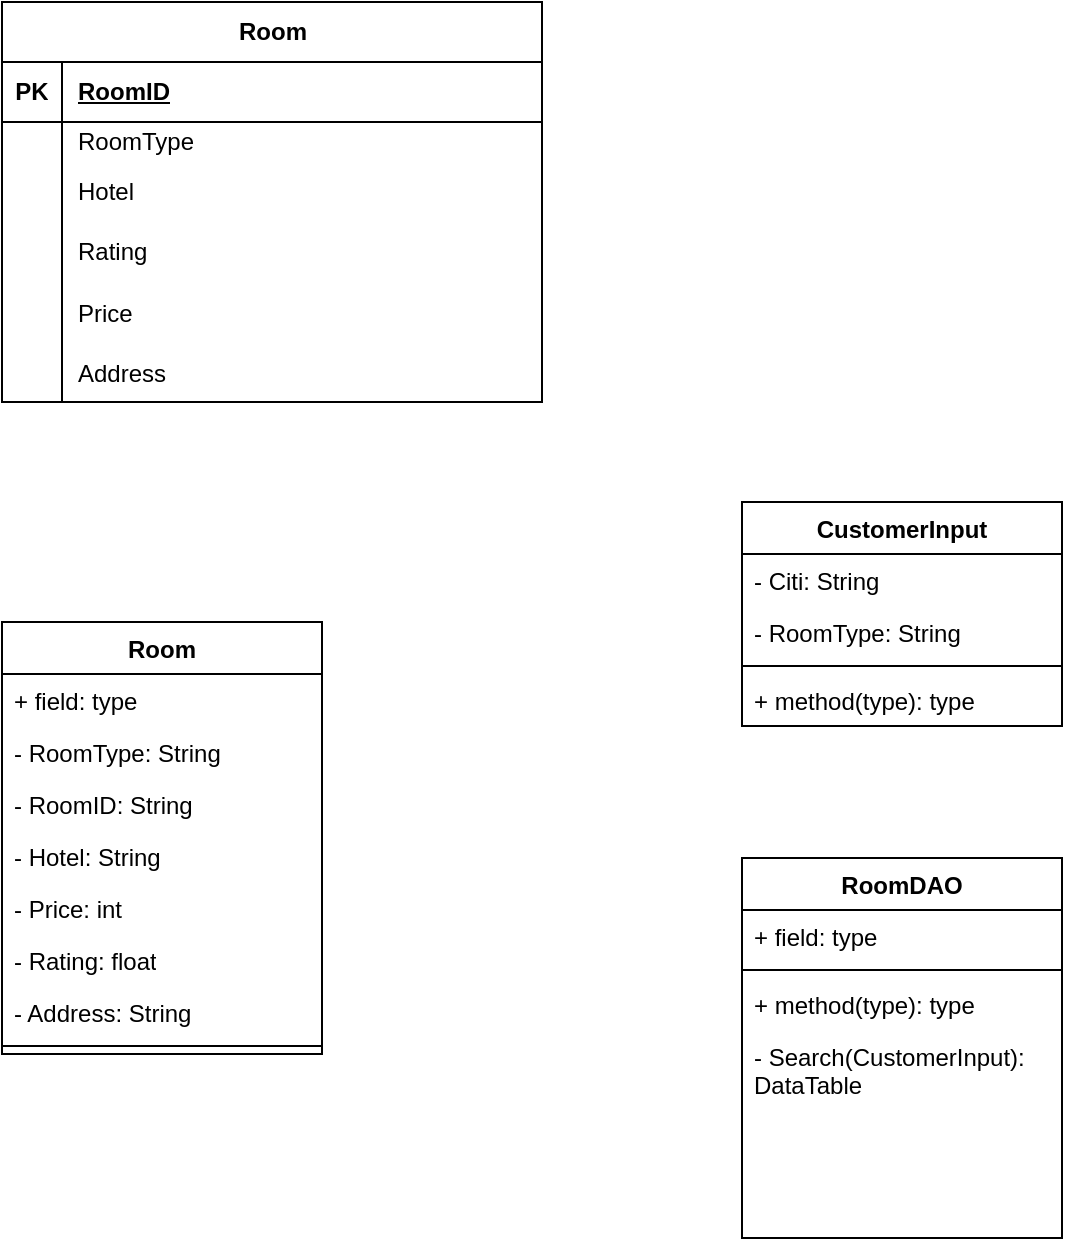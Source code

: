 <mxfile version="24.0.7" type="github">
  <diagram name="Page-1" id="zBXq9PVa5NKjlVd5hGYF">
    <mxGraphModel dx="1173" dy="635" grid="1" gridSize="10" guides="1" tooltips="1" connect="1" arrows="1" fold="1" page="1" pageScale="1" pageWidth="850" pageHeight="1100" math="0" shadow="0">
      <root>
        <mxCell id="0" />
        <mxCell id="1" parent="0" />
        <mxCell id="EgbWNpYxpBu6TcshECG_-1" value="Room" style="shape=table;startSize=30;container=1;collapsible=1;childLayout=tableLayout;fixedRows=1;rowLines=0;fontStyle=1;align=center;resizeLast=1;html=1;" vertex="1" parent="1">
          <mxGeometry x="50" y="50" width="270" height="200" as="geometry" />
        </mxCell>
        <mxCell id="EgbWNpYxpBu6TcshECG_-2" value="" style="shape=tableRow;horizontal=0;startSize=0;swimlaneHead=0;swimlaneBody=0;fillColor=none;collapsible=0;dropTarget=0;points=[[0,0.5],[1,0.5]];portConstraint=eastwest;top=0;left=0;right=0;bottom=1;" vertex="1" parent="EgbWNpYxpBu6TcshECG_-1">
          <mxGeometry y="30" width="270" height="30" as="geometry" />
        </mxCell>
        <mxCell id="EgbWNpYxpBu6TcshECG_-3" value="PK" style="shape=partialRectangle;connectable=0;fillColor=none;top=0;left=0;bottom=0;right=0;fontStyle=1;overflow=hidden;whiteSpace=wrap;html=1;" vertex="1" parent="EgbWNpYxpBu6TcshECG_-2">
          <mxGeometry width="30" height="30" as="geometry">
            <mxRectangle width="30" height="30" as="alternateBounds" />
          </mxGeometry>
        </mxCell>
        <mxCell id="EgbWNpYxpBu6TcshECG_-4" value="RoomID" style="shape=partialRectangle;connectable=0;fillColor=none;top=0;left=0;bottom=0;right=0;align=left;spacingLeft=6;fontStyle=5;overflow=hidden;whiteSpace=wrap;html=1;" vertex="1" parent="EgbWNpYxpBu6TcshECG_-2">
          <mxGeometry x="30" width="240" height="30" as="geometry">
            <mxRectangle width="240" height="30" as="alternateBounds" />
          </mxGeometry>
        </mxCell>
        <mxCell id="EgbWNpYxpBu6TcshECG_-5" value="" style="shape=tableRow;horizontal=0;startSize=0;swimlaneHead=0;swimlaneBody=0;fillColor=none;collapsible=0;dropTarget=0;points=[[0,0.5],[1,0.5]];portConstraint=eastwest;top=0;left=0;right=0;bottom=0;" vertex="1" parent="EgbWNpYxpBu6TcshECG_-1">
          <mxGeometry y="60" width="270" height="20" as="geometry" />
        </mxCell>
        <mxCell id="EgbWNpYxpBu6TcshECG_-6" value="" style="shape=partialRectangle;connectable=0;fillColor=none;top=0;left=0;bottom=0;right=0;editable=1;overflow=hidden;whiteSpace=wrap;html=1;" vertex="1" parent="EgbWNpYxpBu6TcshECG_-5">
          <mxGeometry width="30" height="20" as="geometry">
            <mxRectangle width="30" height="20" as="alternateBounds" />
          </mxGeometry>
        </mxCell>
        <mxCell id="EgbWNpYxpBu6TcshECG_-7" value="RoomType" style="shape=partialRectangle;connectable=0;fillColor=none;top=0;left=0;bottom=0;right=0;align=left;spacingLeft=6;overflow=hidden;whiteSpace=wrap;html=1;" vertex="1" parent="EgbWNpYxpBu6TcshECG_-5">
          <mxGeometry x="30" width="240" height="20" as="geometry">
            <mxRectangle width="240" height="20" as="alternateBounds" />
          </mxGeometry>
        </mxCell>
        <mxCell id="EgbWNpYxpBu6TcshECG_-8" value="" style="shape=tableRow;horizontal=0;startSize=0;swimlaneHead=0;swimlaneBody=0;fillColor=none;collapsible=0;dropTarget=0;points=[[0,0.5],[1,0.5]];portConstraint=eastwest;top=0;left=0;right=0;bottom=0;" vertex="1" parent="EgbWNpYxpBu6TcshECG_-1">
          <mxGeometry y="80" width="270" height="30" as="geometry" />
        </mxCell>
        <mxCell id="EgbWNpYxpBu6TcshECG_-9" value="" style="shape=partialRectangle;connectable=0;fillColor=none;top=0;left=0;bottom=0;right=0;editable=1;overflow=hidden;whiteSpace=wrap;html=1;" vertex="1" parent="EgbWNpYxpBu6TcshECG_-8">
          <mxGeometry width="30" height="30" as="geometry">
            <mxRectangle width="30" height="30" as="alternateBounds" />
          </mxGeometry>
        </mxCell>
        <mxCell id="EgbWNpYxpBu6TcshECG_-10" value="Hotel" style="shape=partialRectangle;connectable=0;fillColor=none;top=0;left=0;bottom=0;right=0;align=left;spacingLeft=6;overflow=hidden;whiteSpace=wrap;html=1;" vertex="1" parent="EgbWNpYxpBu6TcshECG_-8">
          <mxGeometry x="30" width="240" height="30" as="geometry">
            <mxRectangle width="240" height="30" as="alternateBounds" />
          </mxGeometry>
        </mxCell>
        <mxCell id="EgbWNpYxpBu6TcshECG_-11" value="" style="shape=tableRow;horizontal=0;startSize=0;swimlaneHead=0;swimlaneBody=0;fillColor=none;collapsible=0;dropTarget=0;points=[[0,0.5],[1,0.5]];portConstraint=eastwest;top=0;left=0;right=0;bottom=0;" vertex="1" parent="EgbWNpYxpBu6TcshECG_-1">
          <mxGeometry y="110" width="270" height="30" as="geometry" />
        </mxCell>
        <mxCell id="EgbWNpYxpBu6TcshECG_-12" value="" style="shape=partialRectangle;connectable=0;fillColor=none;top=0;left=0;bottom=0;right=0;editable=1;overflow=hidden;whiteSpace=wrap;html=1;" vertex="1" parent="EgbWNpYxpBu6TcshECG_-11">
          <mxGeometry width="30" height="30" as="geometry">
            <mxRectangle width="30" height="30" as="alternateBounds" />
          </mxGeometry>
        </mxCell>
        <mxCell id="EgbWNpYxpBu6TcshECG_-13" value="Rating" style="shape=partialRectangle;connectable=0;fillColor=none;top=0;left=0;bottom=0;right=0;align=left;spacingLeft=6;overflow=hidden;whiteSpace=wrap;html=1;" vertex="1" parent="EgbWNpYxpBu6TcshECG_-11">
          <mxGeometry x="30" width="240" height="30" as="geometry">
            <mxRectangle width="240" height="30" as="alternateBounds" />
          </mxGeometry>
        </mxCell>
        <mxCell id="EgbWNpYxpBu6TcshECG_-34" value="" style="shape=tableRow;horizontal=0;startSize=0;swimlaneHead=0;swimlaneBody=0;fillColor=none;collapsible=0;dropTarget=0;points=[[0,0.5],[1,0.5]];portConstraint=eastwest;top=0;left=0;right=0;bottom=0;" vertex="1" parent="EgbWNpYxpBu6TcshECG_-1">
          <mxGeometry y="140" width="270" height="30" as="geometry" />
        </mxCell>
        <mxCell id="EgbWNpYxpBu6TcshECG_-35" value="" style="shape=partialRectangle;connectable=0;fillColor=none;top=0;left=0;bottom=0;right=0;editable=1;overflow=hidden;" vertex="1" parent="EgbWNpYxpBu6TcshECG_-34">
          <mxGeometry width="30" height="30" as="geometry">
            <mxRectangle width="30" height="30" as="alternateBounds" />
          </mxGeometry>
        </mxCell>
        <mxCell id="EgbWNpYxpBu6TcshECG_-36" value="Price" style="shape=partialRectangle;connectable=0;fillColor=none;top=0;left=0;bottom=0;right=0;align=left;spacingLeft=6;overflow=hidden;" vertex="1" parent="EgbWNpYxpBu6TcshECG_-34">
          <mxGeometry x="30" width="240" height="30" as="geometry">
            <mxRectangle width="240" height="30" as="alternateBounds" />
          </mxGeometry>
        </mxCell>
        <mxCell id="EgbWNpYxpBu6TcshECG_-28" value="" style="shape=tableRow;horizontal=0;startSize=0;swimlaneHead=0;swimlaneBody=0;fillColor=none;collapsible=0;dropTarget=0;points=[[0,0.5],[1,0.5]];portConstraint=eastwest;top=0;left=0;right=0;bottom=0;" vertex="1" parent="EgbWNpYxpBu6TcshECG_-1">
          <mxGeometry y="170" width="270" height="30" as="geometry" />
        </mxCell>
        <mxCell id="EgbWNpYxpBu6TcshECG_-29" value="" style="shape=partialRectangle;connectable=0;fillColor=none;top=0;left=0;bottom=0;right=0;editable=1;overflow=hidden;" vertex="1" parent="EgbWNpYxpBu6TcshECG_-28">
          <mxGeometry width="30" height="30" as="geometry">
            <mxRectangle width="30" height="30" as="alternateBounds" />
          </mxGeometry>
        </mxCell>
        <mxCell id="EgbWNpYxpBu6TcshECG_-30" value="Address" style="shape=partialRectangle;connectable=0;fillColor=none;top=0;left=0;bottom=0;right=0;align=left;spacingLeft=6;overflow=hidden;" vertex="1" parent="EgbWNpYxpBu6TcshECG_-28">
          <mxGeometry x="30" width="240" height="30" as="geometry">
            <mxRectangle width="240" height="30" as="alternateBounds" />
          </mxGeometry>
        </mxCell>
        <mxCell id="EgbWNpYxpBu6TcshECG_-37" value="Room" style="swimlane;fontStyle=1;align=center;verticalAlign=top;childLayout=stackLayout;horizontal=1;startSize=26;horizontalStack=0;resizeParent=1;resizeParentMax=0;resizeLast=0;collapsible=1;marginBottom=0;whiteSpace=wrap;html=1;" vertex="1" parent="1">
          <mxGeometry x="50" y="360" width="160" height="216" as="geometry" />
        </mxCell>
        <mxCell id="EgbWNpYxpBu6TcshECG_-38" value="+ field: type" style="text;strokeColor=none;fillColor=none;align=left;verticalAlign=top;spacingLeft=4;spacingRight=4;overflow=hidden;rotatable=0;points=[[0,0.5],[1,0.5]];portConstraint=eastwest;whiteSpace=wrap;html=1;" vertex="1" parent="EgbWNpYxpBu6TcshECG_-37">
          <mxGeometry y="26" width="160" height="26" as="geometry" />
        </mxCell>
        <mxCell id="EgbWNpYxpBu6TcshECG_-42" value="- RoomType: String" style="text;strokeColor=none;fillColor=none;align=left;verticalAlign=top;spacingLeft=4;spacingRight=4;overflow=hidden;rotatable=0;points=[[0,0.5],[1,0.5]];portConstraint=eastwest;whiteSpace=wrap;html=1;" vertex="1" parent="EgbWNpYxpBu6TcshECG_-37">
          <mxGeometry y="52" width="160" height="26" as="geometry" />
        </mxCell>
        <mxCell id="EgbWNpYxpBu6TcshECG_-41" value="- RoomID: String" style="text;strokeColor=none;fillColor=none;align=left;verticalAlign=top;spacingLeft=4;spacingRight=4;overflow=hidden;rotatable=0;points=[[0,0.5],[1,0.5]];portConstraint=eastwest;whiteSpace=wrap;html=1;" vertex="1" parent="EgbWNpYxpBu6TcshECG_-37">
          <mxGeometry y="78" width="160" height="26" as="geometry" />
        </mxCell>
        <mxCell id="EgbWNpYxpBu6TcshECG_-43" value="- Hotel: String" style="text;strokeColor=none;fillColor=none;align=left;verticalAlign=top;spacingLeft=4;spacingRight=4;overflow=hidden;rotatable=0;points=[[0,0.5],[1,0.5]];portConstraint=eastwest;whiteSpace=wrap;html=1;" vertex="1" parent="EgbWNpYxpBu6TcshECG_-37">
          <mxGeometry y="104" width="160" height="26" as="geometry" />
        </mxCell>
        <mxCell id="EgbWNpYxpBu6TcshECG_-45" value="- Price: int" style="text;strokeColor=none;fillColor=none;align=left;verticalAlign=top;spacingLeft=4;spacingRight=4;overflow=hidden;rotatable=0;points=[[0,0.5],[1,0.5]];portConstraint=eastwest;whiteSpace=wrap;html=1;" vertex="1" parent="EgbWNpYxpBu6TcshECG_-37">
          <mxGeometry y="130" width="160" height="26" as="geometry" />
        </mxCell>
        <mxCell id="EgbWNpYxpBu6TcshECG_-44" value="- Rating: float" style="text;strokeColor=none;fillColor=none;align=left;verticalAlign=top;spacingLeft=4;spacingRight=4;overflow=hidden;rotatable=0;points=[[0,0.5],[1,0.5]];portConstraint=eastwest;whiteSpace=wrap;html=1;" vertex="1" parent="EgbWNpYxpBu6TcshECG_-37">
          <mxGeometry y="156" width="160" height="26" as="geometry" />
        </mxCell>
        <mxCell id="EgbWNpYxpBu6TcshECG_-46" value="- Address: String" style="text;strokeColor=none;fillColor=none;align=left;verticalAlign=top;spacingLeft=4;spacingRight=4;overflow=hidden;rotatable=0;points=[[0,0.5],[1,0.5]];portConstraint=eastwest;whiteSpace=wrap;html=1;" vertex="1" parent="EgbWNpYxpBu6TcshECG_-37">
          <mxGeometry y="182" width="160" height="26" as="geometry" />
        </mxCell>
        <mxCell id="EgbWNpYxpBu6TcshECG_-39" value="" style="line;strokeWidth=1;fillColor=none;align=left;verticalAlign=middle;spacingTop=-1;spacingLeft=3;spacingRight=3;rotatable=0;labelPosition=right;points=[];portConstraint=eastwest;strokeColor=inherit;" vertex="1" parent="EgbWNpYxpBu6TcshECG_-37">
          <mxGeometry y="208" width="160" height="8" as="geometry" />
        </mxCell>
        <mxCell id="EgbWNpYxpBu6TcshECG_-47" value="CustomerInput" style="swimlane;fontStyle=1;align=center;verticalAlign=top;childLayout=stackLayout;horizontal=1;startSize=26;horizontalStack=0;resizeParent=1;resizeParentMax=0;resizeLast=0;collapsible=1;marginBottom=0;whiteSpace=wrap;html=1;" vertex="1" parent="1">
          <mxGeometry x="420" y="300" width="160" height="112" as="geometry" />
        </mxCell>
        <mxCell id="EgbWNpYxpBu6TcshECG_-51" value="- Citi: String" style="text;strokeColor=none;fillColor=none;align=left;verticalAlign=top;spacingLeft=4;spacingRight=4;overflow=hidden;rotatable=0;points=[[0,0.5],[1,0.5]];portConstraint=eastwest;whiteSpace=wrap;html=1;" vertex="1" parent="EgbWNpYxpBu6TcshECG_-47">
          <mxGeometry y="26" width="160" height="26" as="geometry" />
        </mxCell>
        <mxCell id="EgbWNpYxpBu6TcshECG_-48" value="- RoomType: String" style="text;strokeColor=none;fillColor=none;align=left;verticalAlign=top;spacingLeft=4;spacingRight=4;overflow=hidden;rotatable=0;points=[[0,0.5],[1,0.5]];portConstraint=eastwest;whiteSpace=wrap;html=1;" vertex="1" parent="EgbWNpYxpBu6TcshECG_-47">
          <mxGeometry y="52" width="160" height="26" as="geometry" />
        </mxCell>
        <mxCell id="EgbWNpYxpBu6TcshECG_-49" value="" style="line;strokeWidth=1;fillColor=none;align=left;verticalAlign=middle;spacingTop=-1;spacingLeft=3;spacingRight=3;rotatable=0;labelPosition=right;points=[];portConstraint=eastwest;strokeColor=inherit;" vertex="1" parent="EgbWNpYxpBu6TcshECG_-47">
          <mxGeometry y="78" width="160" height="8" as="geometry" />
        </mxCell>
        <mxCell id="EgbWNpYxpBu6TcshECG_-50" value="+ method(type): type" style="text;strokeColor=none;fillColor=none;align=left;verticalAlign=top;spacingLeft=4;spacingRight=4;overflow=hidden;rotatable=0;points=[[0,0.5],[1,0.5]];portConstraint=eastwest;whiteSpace=wrap;html=1;" vertex="1" parent="EgbWNpYxpBu6TcshECG_-47">
          <mxGeometry y="86" width="160" height="26" as="geometry" />
        </mxCell>
        <mxCell id="EgbWNpYxpBu6TcshECG_-52" value="RoomDAO" style="swimlane;fontStyle=1;align=center;verticalAlign=top;childLayout=stackLayout;horizontal=1;startSize=26;horizontalStack=0;resizeParent=1;resizeParentMax=0;resizeLast=0;collapsible=1;marginBottom=0;whiteSpace=wrap;html=1;" vertex="1" parent="1">
          <mxGeometry x="420" y="478" width="160" height="190" as="geometry" />
        </mxCell>
        <mxCell id="EgbWNpYxpBu6TcshECG_-53" value="+ field: type" style="text;strokeColor=none;fillColor=none;align=left;verticalAlign=top;spacingLeft=4;spacingRight=4;overflow=hidden;rotatable=0;points=[[0,0.5],[1,0.5]];portConstraint=eastwest;whiteSpace=wrap;html=1;" vertex="1" parent="EgbWNpYxpBu6TcshECG_-52">
          <mxGeometry y="26" width="160" height="26" as="geometry" />
        </mxCell>
        <mxCell id="EgbWNpYxpBu6TcshECG_-54" value="" style="line;strokeWidth=1;fillColor=none;align=left;verticalAlign=middle;spacingTop=-1;spacingLeft=3;spacingRight=3;rotatable=0;labelPosition=right;points=[];portConstraint=eastwest;strokeColor=inherit;" vertex="1" parent="EgbWNpYxpBu6TcshECG_-52">
          <mxGeometry y="52" width="160" height="8" as="geometry" />
        </mxCell>
        <mxCell id="EgbWNpYxpBu6TcshECG_-55" value="+ method(type): type" style="text;strokeColor=none;fillColor=none;align=left;verticalAlign=top;spacingLeft=4;spacingRight=4;overflow=hidden;rotatable=0;points=[[0,0.5],[1,0.5]];portConstraint=eastwest;whiteSpace=wrap;html=1;" vertex="1" parent="EgbWNpYxpBu6TcshECG_-52">
          <mxGeometry y="60" width="160" height="26" as="geometry" />
        </mxCell>
        <mxCell id="EgbWNpYxpBu6TcshECG_-56" value="- Search(CustomerInput): DataTable" style="text;strokeColor=none;fillColor=none;align=left;verticalAlign=top;spacingLeft=4;spacingRight=4;overflow=hidden;rotatable=0;points=[[0,0.5],[1,0.5]];portConstraint=eastwest;whiteSpace=wrap;html=1;" vertex="1" parent="EgbWNpYxpBu6TcshECG_-52">
          <mxGeometry y="86" width="160" height="104" as="geometry" />
        </mxCell>
      </root>
    </mxGraphModel>
  </diagram>
</mxfile>
